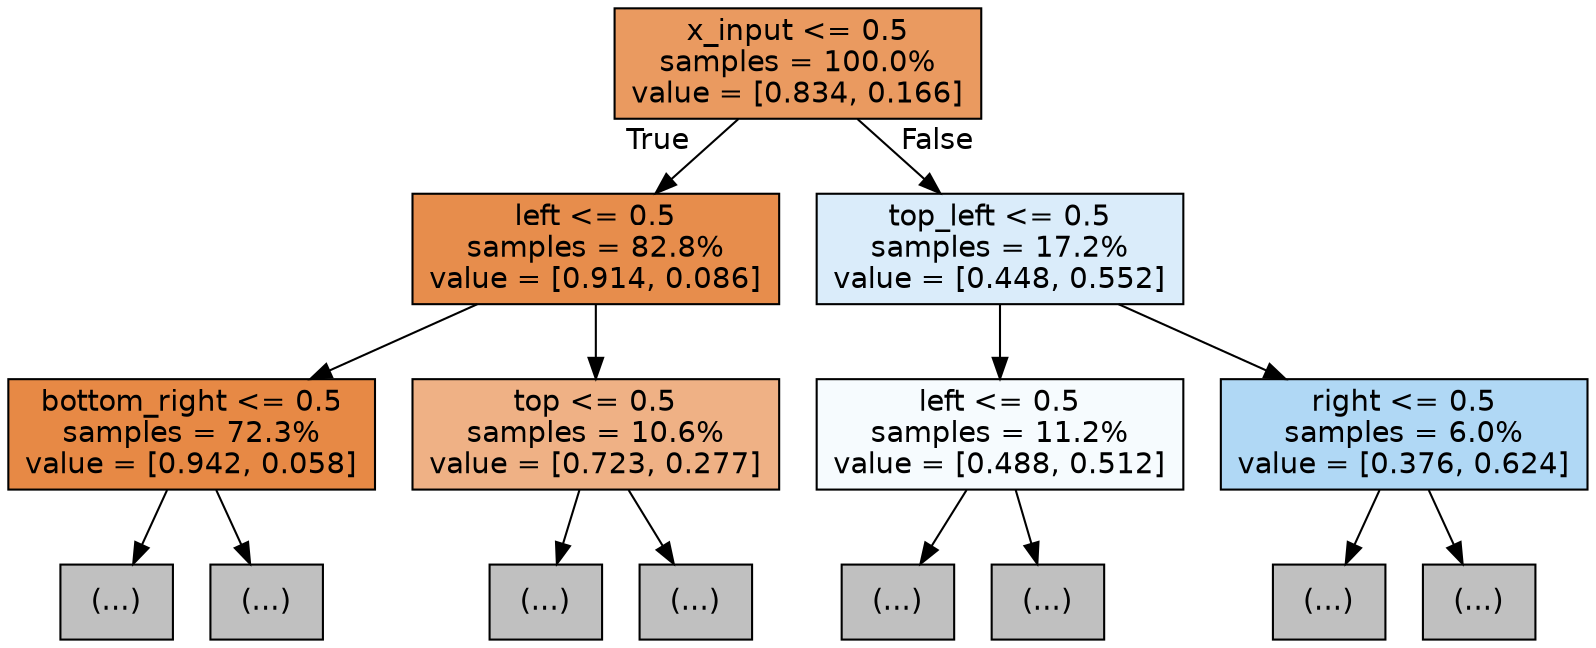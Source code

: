 digraph Tree {
node [shape=box, style="filled", color="black", fontname="helvetica"] ;
edge [fontname="helvetica"] ;
0 [label="x_input <= 0.5\nsamples = 100.0%\nvalue = [0.834, 0.166]", fillcolor="#ea9a60"] ;
1 [label="left <= 0.5\nsamples = 82.8%\nvalue = [0.914, 0.086]", fillcolor="#e78d4c"] ;
0 -> 1 [labeldistance=2.5, labelangle=45, headlabel="True"] ;
2 [label="bottom_right <= 0.5\nsamples = 72.3%\nvalue = [0.942, 0.058]", fillcolor="#e78945"] ;
1 -> 2 ;
3 [label="(...)", fillcolor="#C0C0C0"] ;
2 -> 3 ;
22 [label="(...)", fillcolor="#C0C0C0"] ;
2 -> 22 ;
75 [label="top <= 0.5\nsamples = 10.6%\nvalue = [0.723, 0.277]", fillcolor="#efb185"] ;
1 -> 75 ;
76 [label="(...)", fillcolor="#C0C0C0"] ;
75 -> 76 ;
77 [label="(...)", fillcolor="#C0C0C0"] ;
75 -> 77 ;
78 [label="top_left <= 0.5\nsamples = 17.2%\nvalue = [0.448, 0.552]", fillcolor="#daecfa"] ;
0 -> 78 [labeldistance=2.5, labelangle=-45, headlabel="False"] ;
79 [label="left <= 0.5\nsamples = 11.2%\nvalue = [0.488, 0.512]", fillcolor="#f6fbfe"] ;
78 -> 79 ;
80 [label="(...)", fillcolor="#C0C0C0"] ;
79 -> 80 ;
87 [label="(...)", fillcolor="#C0C0C0"] ;
79 -> 87 ;
150 [label="right <= 0.5\nsamples = 6.0%\nvalue = [0.376, 0.624]", fillcolor="#b0d8f5"] ;
78 -> 150 ;
151 [label="(...)", fillcolor="#C0C0C0"] ;
150 -> 151 ;
216 [label="(...)", fillcolor="#C0C0C0"] ;
150 -> 216 ;
}
